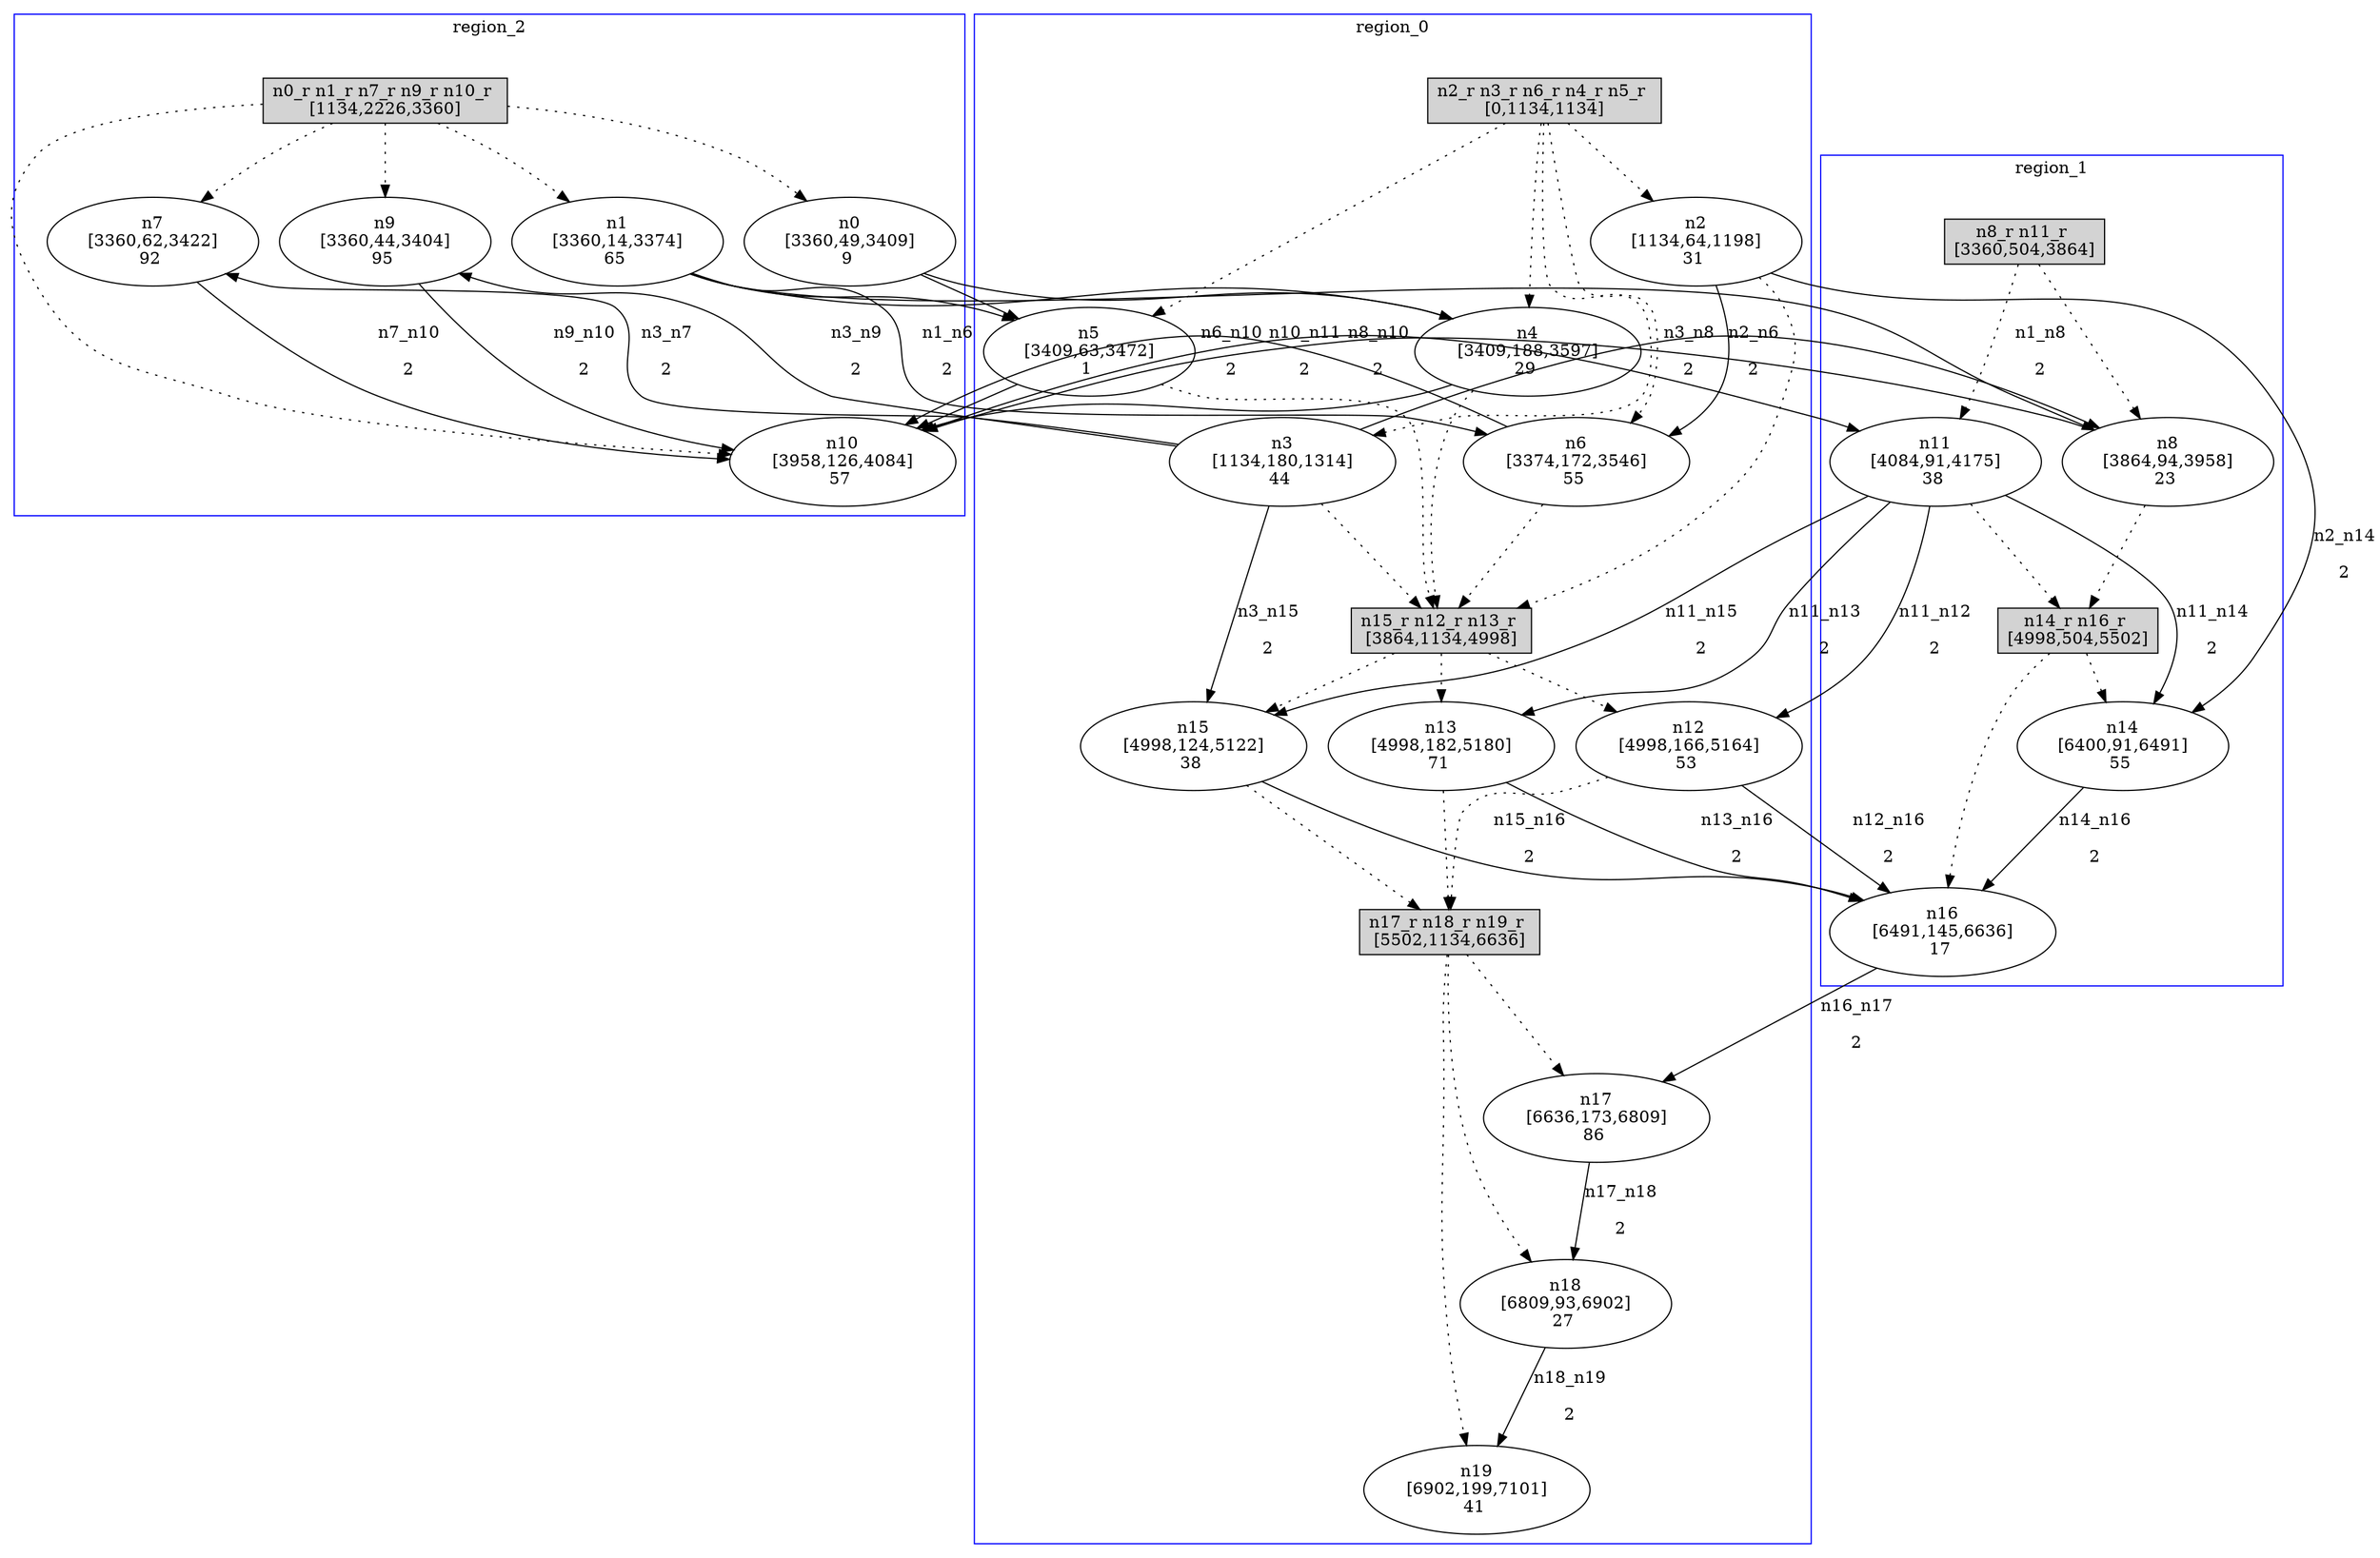 //3-LSsolveMIPnSolStatus 2.
//4-SL 7101.
//5-LSsolveMIPsolveTime(double) 0.157411.
//6-reconfigurateNum(int) 6.
//7-reconfigurateTime(int) 6636.
digraph test_0 {
	size="28,40";
	subgraph cluster0 {
		stytle=filled;
		color=blue;
		label=region_0;
		reconfNode_0_1 [ shape = box, style = filled, label = "n2_r n3_r n6_r n4_r n5_r \n[0,1134,1134]" ];
		n2 [ label="n2\n[1134,64,1198]\n31 " ];
		n3 [ label="n3\n[1134,180,1314]\n44 " ];
		n6 [ label="n6\n[3374,172,3546]\n55 " ];
		n4 [ label="n4\n[3409,188,3597]\n29 " ];
		n5 [ label="n5\n[3409,63,3472]\n1 " ];
		reconfNode_0_1 -> n2 [ style = dotted ];
		reconfNode_0_1 -> n3 [ style = dotted ];
		reconfNode_0_1 -> n6 [ style = dotted ];
		reconfNode_0_1 -> n4 [ style = dotted ];
		reconfNode_0_1 -> n5 [ style = dotted ];
		n2 -> reconfNode_0_2 [ style = dotted ];
		n3 -> reconfNode_0_2 [ style = dotted ];
		n6 -> reconfNode_0_2 [ style = dotted ];
		n4 -> reconfNode_0_2 [ style = dotted ];
		n5 -> reconfNode_0_2 [ style = dotted ];
		reconfNode_0_2 [ shape = box, style = filled, label = "n15_r n12_r n13_r \n[3864,1134,4998]" ];
		n15 [ label="n15\n[4998,124,5122]\n38 " ];
		n12 [ label="n12\n[4998,166,5164]\n53 " ];
		n13 [ label="n13\n[4998,182,5180]\n71 " ];
		reconfNode_0_2 -> n15 [ style = dotted ];
		reconfNode_0_2 -> n12 [ style = dotted ];
		reconfNode_0_2 -> n13 [ style = dotted ];
		n15 -> reconfNode_0_3 [ style = dotted ];
		n12 -> reconfNode_0_3 [ style = dotted ];
		n13 -> reconfNode_0_3 [ style = dotted ];
		reconfNode_0_3 [ shape = box, style = filled, label = "n17_r n18_r n19_r \n[5502,1134,6636]" ];
		n17 [ label="n17\n[6636,173,6809]\n86 " ];
		n18 [ label="n18\n[6809,93,6902]\n27 " ];
		n19 [ label="n19\n[6902,199,7101]\n41 " ];
		reconfNode_0_3 -> n17 [ style = dotted ];
		reconfNode_0_3 -> n18 [ style = dotted ];
		reconfNode_0_3 -> n19 [ style = dotted ];
	}
	subgraph cluster1 {
		stytle=filled;
		color=blue;
		label=region_1;
		reconfNode_1_1 [ shape = box, style = filled, label = "n8_r n11_r \n[3360,504,3864]" ];
		n8 [ label="n8\n[3864,94,3958]\n23 " ];
		n11 [ label="n11\n[4084,91,4175]\n38 " ];
		reconfNode_1_1 -> n8 [ style = dotted ];
		reconfNode_1_1 -> n11 [ style = dotted ];
		n8 -> reconfNode_1_2 [ style = dotted ];
		n11 -> reconfNode_1_2 [ style = dotted ];
		reconfNode_1_2 [ shape = box, style = filled, label = "n14_r n16_r \n[4998,504,5502]" ];
		n14 [ label="n14\n[6400,91,6491]\n55 " ];
		n16 [ label="n16\n[6491,145,6636]\n17 " ];
		reconfNode_1_2 -> n14 [ style = dotted ];
		reconfNode_1_2 -> n16 [ style = dotted ];
	}
	subgraph cluster2 {
		stytle=filled;
		color=blue;
		label=region_2;
		reconfNode_2_1 [ shape = box, style = filled, label = "n0_r n1_r n7_r n9_r n10_r \n[1134,2226,3360]" ];
		n0 [ label="n0\n[3360,49,3409]\n9 " ];
		n1 [ label="n1\n[3360,14,3374]\n65 " ];
		n7 [ label="n7\n[3360,62,3422]\n92 " ];
		n9 [ label="n9\n[3360,44,3404]\n95 " ];
		n10 [ label="n10\n[3958,126,4084]\n57 " ];
		reconfNode_2_1 -> n0 [ style = dotted ];
		reconfNode_2_1 -> n1 [ style = dotted ];
		reconfNode_2_1 -> n7 [ style = dotted ];
		reconfNode_2_1 -> n9 [ style = dotted ];
		reconfNode_2_1 -> n10 [ style = dotted ];
	}
	n0 -> n4 [ label="n0_n4\n2" ];
	n0 -> n5 [ label="n0_n5\n2" ];
	n4 -> n10 [ label="n4_n10\n2" ];
	n5 -> n10 [ label="n5_n10\n2" ];
	n1 -> n4 [ label="n1_n4\n2" ];
	n1 -> n5 [ label="n1_n5\n2" ];
	n1 -> n6 [ label="n1_n6\n2" ];
	n1 -> n8 [ label="n1_n8\n2" ];
	n6 -> n10 [ label="n6_n10\n2" ];
	n8 -> n10 [ label="n8_n10\n2" ];
	n2 -> n6 [ label="n2_n6\n2" ];
	n2 -> n14 [ label="n2_n14\n2" ];
	n14 -> n16 [ label="n14_n16\n2" ];
	n3 -> n7 [ label="n3_n7\n2" ];
	n3 -> n8 [ label="n3_n8\n2" ];
	n3 -> n9 [ label="n3_n9\n2" ];
	n3 -> n15 [ label="n3_n15\n2" ];
	n7 -> n10 [ label="n7_n10\n2" ];
	n9 -> n10 [ label="n9_n10\n2" ];
	n15 -> n16 [ label="n15_n16\n2" ];
	n10 -> n11 [ label="n10_n11\n2" ];
	n11 -> n12 [ label="n11_n12\n2" ];
	n11 -> n13 [ label="n11_n13\n2" ];
	n11 -> n14 [ label="n11_n14\n2" ];
	n11 -> n15 [ label="n11_n15\n2" ];
	n12 -> n16 [ label="n12_n16\n2" ];
	n13 -> n16 [ label="n13_n16\n2" ];
	n16 -> n17 [ label="n16_n17\n2" ];
	n17 -> n18 [ label="n17_n18\n2" ];
	n18 -> n19 [ label="n18_n19\n2" ];
}

